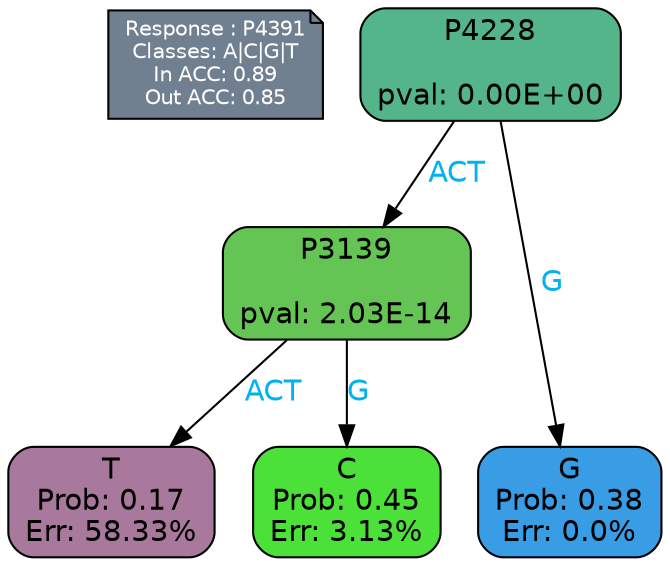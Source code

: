 digraph Tree {
node [shape=box, style="filled, rounded", color="black", fontname=helvetica] ;
graph [ranksep=equally, splines=polylines, bgcolor=transparent, dpi=600] ;
edge [fontname=helvetica] ;
LEGEND [label="Response : P4391
Classes: A|C|G|T
In ACC: 0.89
Out ACC: 0.85
",shape=note,align=left,style=filled,fillcolor="slategray",fontcolor="white",fontsize=10];1 [label="P4228

pval: 0.00E+00", fillcolor="#54b58b"] ;
2 [label="P3139

pval: 2.03E-14", fillcolor="#65c554"] ;
3 [label="T
Prob: 0.17
Err: 58.33%", fillcolor="#a8789d"] ;
4 [label="C
Prob: 0.45
Err: 3.13%", fillcolor="#4be139"] ;
5 [label="G
Prob: 0.38
Err: 0.0%", fillcolor="#399de5"] ;
1 -> 2 [label="ACT",fontcolor=deepskyblue2] ;
1 -> 5 [label="G",fontcolor=deepskyblue2] ;
2 -> 3 [label="ACT",fontcolor=deepskyblue2] ;
2 -> 4 [label="G",fontcolor=deepskyblue2] ;
{rank = same; 3;4;5;}{rank = same; LEGEND;1;}}